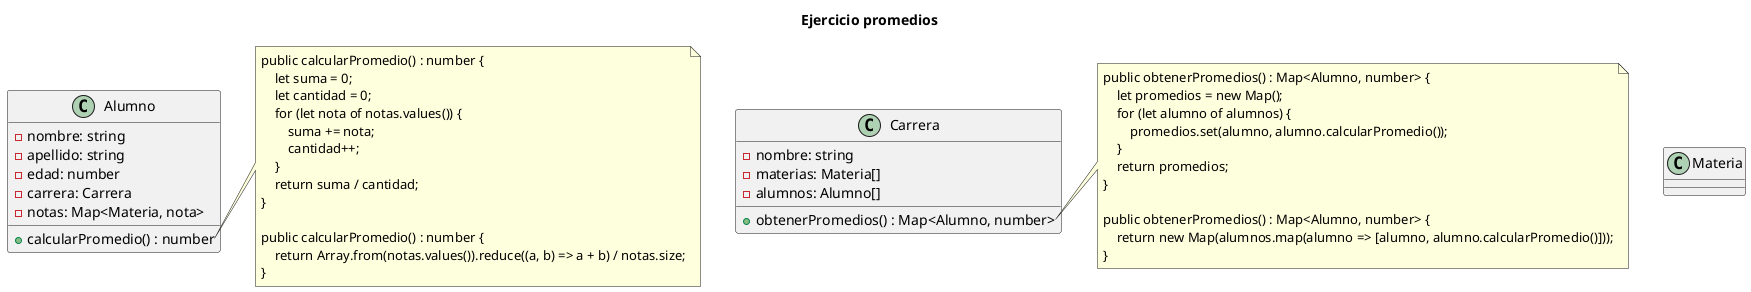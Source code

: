 @startuml

title "Ejercicio promedios"

class Alumno {
    - nombre: string
    - apellido: string
    - edad: number
    - carrera: Carrera
    - notas: Map<Materia, nota>

    + calcularPromedio() : number
}

note right of Alumno::calcularPromedio
    public calcularPromedio() : number {
        let suma = 0;
        let cantidad = 0;
        for (let nota of notas.values()) {
            suma += nota;
            cantidad++;
        }
        return suma / cantidad;
    }

    ' Otra forma de hacerlo
    public calcularPromedio() : number {
        return Array.from(notas.values()).reduce((a, b) => a + b) / notas.size;
    }
end note

class Carrera {
    - nombre: string
    - materias: Materia[]
    - alumnos: Alumno[]

    + obtenerPromedios() : Map<Alumno, number>
}

note right of Carrera::obtenerPromedios
    public obtenerPromedios() : Map<Alumno, number> {
        let promedios = new Map();
        for (let alumno of alumnos) {
            promedios.set(alumno, alumno.calcularPromedio());
        }
        return promedios;
    }

    ' Otra forma de hacerlo
    public obtenerPromedios() : Map<Alumno, number> {
        return new Map(alumnos.map(alumno => [alumno, alumno.calcularPromedio()]));
    }
end note

class Materia {}

@enduml